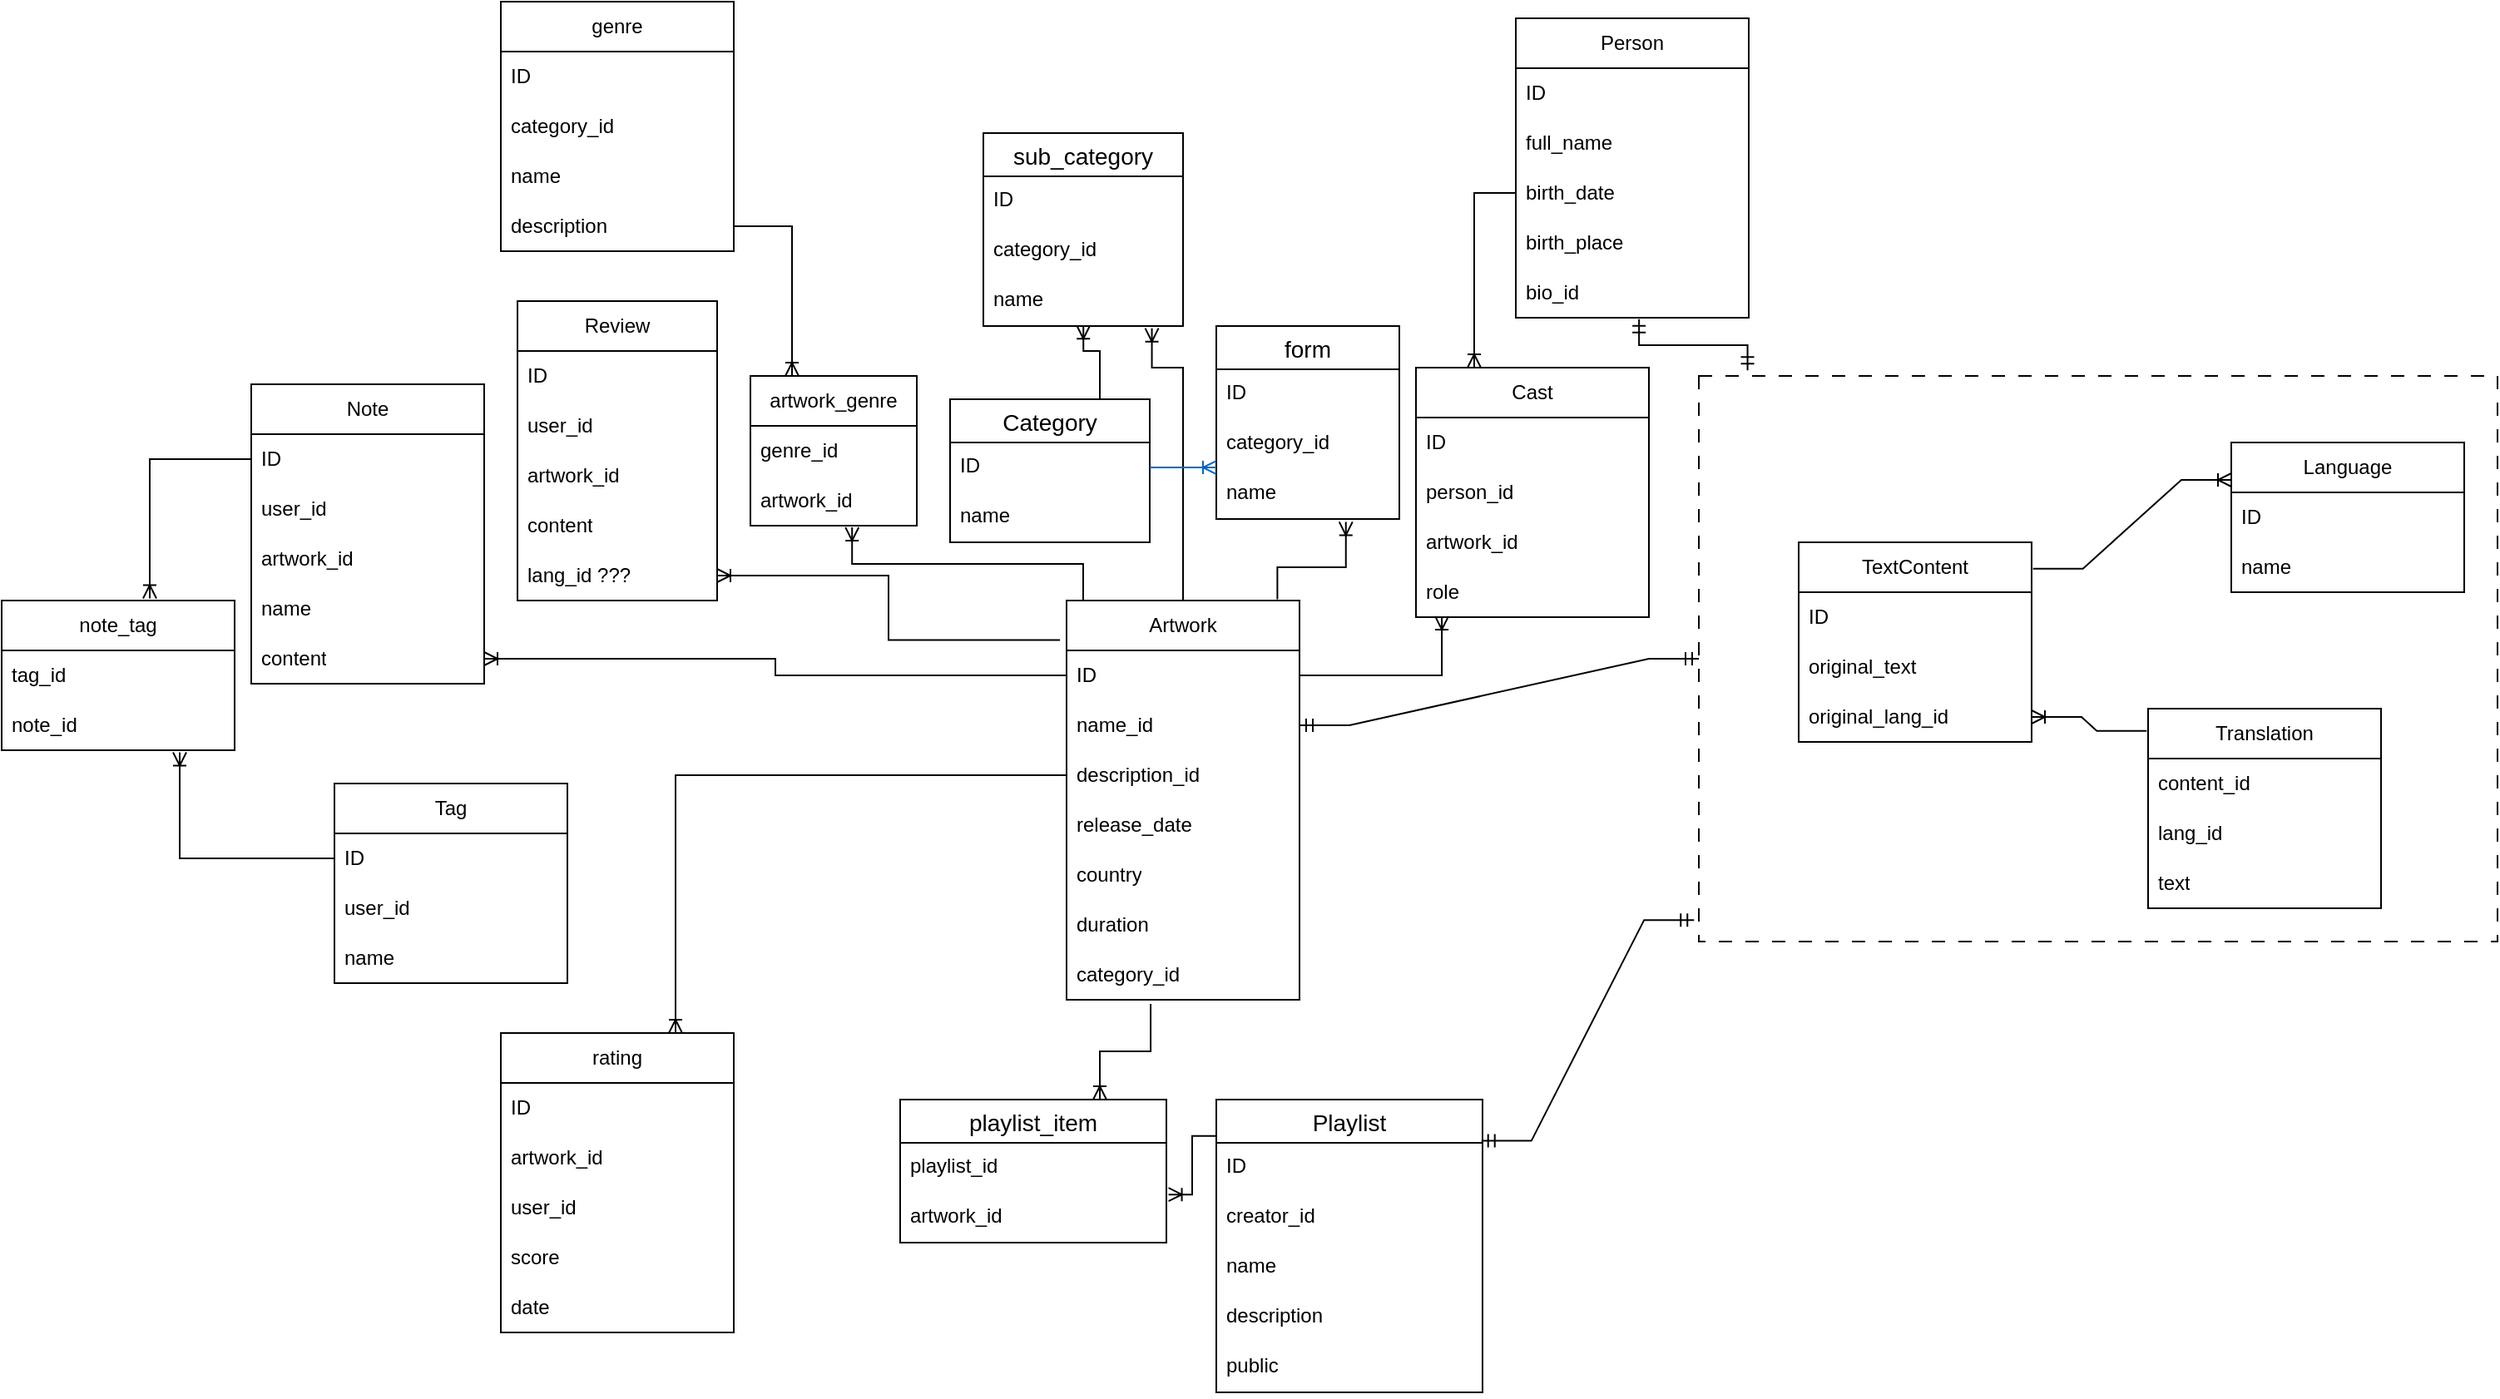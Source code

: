 <mxfile version="21.6.6" type="device">
  <diagram name="Page-1" id="53Rl90TJ6Xdg7rBM7t6r">
    <mxGraphModel dx="2440" dy="2067" grid="1" gridSize="10" guides="1" tooltips="1" connect="1" arrows="1" fold="1" page="1" pageScale="1" pageWidth="850" pageHeight="1100" math="0" shadow="0">
      <root>
        <mxCell id="0" />
        <mxCell id="1" parent="0" />
        <mxCell id="P_IVIgRjPhpQr-DATxzp-9" value="" style="rounded=0;whiteSpace=wrap;html=1;fillColor=none;dashed=1;dashPattern=8 8;" parent="1" vertex="1">
          <mxGeometry x="200" y="75" width="480" height="340" as="geometry" />
        </mxCell>
        <mxCell id="JTJeJXwncruaUQWn4Mi_-1" value="Artwork" style="swimlane;fontStyle=0;childLayout=stackLayout;horizontal=1;startSize=30;horizontalStack=0;resizeParent=1;resizeParentMax=0;resizeLast=0;collapsible=1;marginBottom=0;whiteSpace=wrap;html=1;" parent="1" vertex="1">
          <mxGeometry x="-180" y="210" width="140" height="240" as="geometry" />
        </mxCell>
        <mxCell id="JTJeJXwncruaUQWn4Mi_-12" value="ID" style="text;strokeColor=none;fillColor=none;align=left;verticalAlign=middle;spacingLeft=4;spacingRight=4;overflow=hidden;points=[[0,0.5],[1,0.5]];portConstraint=eastwest;rotatable=0;whiteSpace=wrap;html=1;" parent="JTJeJXwncruaUQWn4Mi_-1" vertex="1">
          <mxGeometry y="30" width="140" height="30" as="geometry" />
        </mxCell>
        <mxCell id="JTJeJXwncruaUQWn4Mi_-2" value="name_id" style="text;strokeColor=none;fillColor=none;align=left;verticalAlign=middle;spacingLeft=4;spacingRight=4;overflow=hidden;points=[[0,0.5],[1,0.5]];portConstraint=eastwest;rotatable=0;whiteSpace=wrap;html=1;" parent="JTJeJXwncruaUQWn4Mi_-1" vertex="1">
          <mxGeometry y="60" width="140" height="30" as="geometry" />
        </mxCell>
        <mxCell id="JTJeJXwncruaUQWn4Mi_-3" value="description_id" style="text;strokeColor=none;fillColor=none;align=left;verticalAlign=middle;spacingLeft=4;spacingRight=4;overflow=hidden;points=[[0,0.5],[1,0.5]];portConstraint=eastwest;rotatable=0;whiteSpace=wrap;html=1;" parent="JTJeJXwncruaUQWn4Mi_-1" vertex="1">
          <mxGeometry y="90" width="140" height="30" as="geometry" />
        </mxCell>
        <mxCell id="JTJeJXwncruaUQWn4Mi_-4" value="release_date" style="text;strokeColor=none;fillColor=none;align=left;verticalAlign=middle;spacingLeft=4;spacingRight=4;overflow=hidden;points=[[0,0.5],[1,0.5]];portConstraint=eastwest;rotatable=0;whiteSpace=wrap;html=1;" parent="JTJeJXwncruaUQWn4Mi_-1" vertex="1">
          <mxGeometry y="120" width="140" height="30" as="geometry" />
        </mxCell>
        <mxCell id="YB2Uq1nXfwFgX4h4qTn5-1" value="country" style="text;strokeColor=none;fillColor=none;align=left;verticalAlign=middle;spacingLeft=4;spacingRight=4;overflow=hidden;points=[[0,0.5],[1,0.5]];portConstraint=eastwest;rotatable=0;whiteSpace=wrap;html=1;" parent="JTJeJXwncruaUQWn4Mi_-1" vertex="1">
          <mxGeometry y="150" width="140" height="30" as="geometry" />
        </mxCell>
        <mxCell id="P_IVIgRjPhpQr-DATxzp-45" value="duration" style="text;strokeColor=none;fillColor=none;align=left;verticalAlign=middle;spacingLeft=4;spacingRight=4;overflow=hidden;points=[[0,0.5],[1,0.5]];portConstraint=eastwest;rotatable=0;whiteSpace=wrap;html=1;" parent="JTJeJXwncruaUQWn4Mi_-1" vertex="1">
          <mxGeometry y="180" width="140" height="30" as="geometry" />
        </mxCell>
        <mxCell id="P_IVIgRjPhpQr-DATxzp-60" value="category_id" style="text;strokeColor=none;fillColor=none;align=left;verticalAlign=middle;spacingLeft=4;spacingRight=4;overflow=hidden;points=[[0,0.5],[1,0.5]];portConstraint=eastwest;rotatable=0;whiteSpace=wrap;html=1;" parent="JTJeJXwncruaUQWn4Mi_-1" vertex="1">
          <mxGeometry y="210" width="140" height="30" as="geometry" />
        </mxCell>
        <mxCell id="JTJeJXwncruaUQWn4Mi_-7" value="Person" style="swimlane;fontStyle=0;childLayout=stackLayout;horizontal=1;startSize=30;horizontalStack=0;resizeParent=1;resizeParentMax=0;resizeLast=0;collapsible=1;marginBottom=0;whiteSpace=wrap;html=1;" parent="1" vertex="1">
          <mxGeometry x="90" y="-140" width="140" height="180" as="geometry" />
        </mxCell>
        <mxCell id="JTJeJXwncruaUQWn4Mi_-13" value="ID" style="text;strokeColor=none;fillColor=none;align=left;verticalAlign=middle;spacingLeft=4;spacingRight=4;overflow=hidden;points=[[0,0.5],[1,0.5]];portConstraint=eastwest;rotatable=0;whiteSpace=wrap;html=1;" parent="JTJeJXwncruaUQWn4Mi_-7" vertex="1">
          <mxGeometry y="30" width="140" height="30" as="geometry" />
        </mxCell>
        <mxCell id="JTJeJXwncruaUQWn4Mi_-8" value="full_name" style="text;strokeColor=none;fillColor=none;align=left;verticalAlign=middle;spacingLeft=4;spacingRight=4;overflow=hidden;points=[[0,0.5],[1,0.5]];portConstraint=eastwest;rotatable=0;whiteSpace=wrap;html=1;" parent="JTJeJXwncruaUQWn4Mi_-7" vertex="1">
          <mxGeometry y="60" width="140" height="30" as="geometry" />
        </mxCell>
        <mxCell id="JTJeJXwncruaUQWn4Mi_-9" value="birth_date" style="text;strokeColor=none;fillColor=none;align=left;verticalAlign=middle;spacingLeft=4;spacingRight=4;overflow=hidden;points=[[0,0.5],[1,0.5]];portConstraint=eastwest;rotatable=0;whiteSpace=wrap;html=1;" parent="JTJeJXwncruaUQWn4Mi_-7" vertex="1">
          <mxGeometry y="90" width="140" height="30" as="geometry" />
        </mxCell>
        <mxCell id="JTJeJXwncruaUQWn4Mi_-10" value="birth_place" style="text;strokeColor=none;fillColor=none;align=left;verticalAlign=middle;spacingLeft=4;spacingRight=4;overflow=hidden;points=[[0,0.5],[1,0.5]];portConstraint=eastwest;rotatable=0;whiteSpace=wrap;html=1;" parent="JTJeJXwncruaUQWn4Mi_-7" vertex="1">
          <mxGeometry y="120" width="140" height="30" as="geometry" />
        </mxCell>
        <mxCell id="P_IVIgRjPhpQr-DATxzp-44" value="bio_id" style="text;strokeColor=none;fillColor=none;align=left;verticalAlign=middle;spacingLeft=4;spacingRight=4;overflow=hidden;points=[[0,0.5],[1,0.5]];portConstraint=eastwest;rotatable=0;whiteSpace=wrap;html=1;" parent="JTJeJXwncruaUQWn4Mi_-7" vertex="1">
          <mxGeometry y="150" width="140" height="30" as="geometry" />
        </mxCell>
        <mxCell id="qpIep9jy7ChNnVykRknh-1" value="TextContent" style="swimlane;fontStyle=0;childLayout=stackLayout;horizontal=1;startSize=30;horizontalStack=0;resizeParent=1;resizeParentMax=0;resizeLast=0;collapsible=1;marginBottom=0;whiteSpace=wrap;html=1;" parent="1" vertex="1">
          <mxGeometry x="260" y="175" width="140" height="120" as="geometry" />
        </mxCell>
        <mxCell id="qpIep9jy7ChNnVykRknh-2" value="ID" style="text;strokeColor=none;fillColor=none;align=left;verticalAlign=middle;spacingLeft=4;spacingRight=4;overflow=hidden;points=[[0,0.5],[1,0.5]];portConstraint=eastwest;rotatable=0;whiteSpace=wrap;html=1;" parent="qpIep9jy7ChNnVykRknh-1" vertex="1">
          <mxGeometry y="30" width="140" height="30" as="geometry" />
        </mxCell>
        <mxCell id="qpIep9jy7ChNnVykRknh-3" value="original_text" style="text;strokeColor=none;fillColor=none;align=left;verticalAlign=middle;spacingLeft=4;spacingRight=4;overflow=hidden;points=[[0,0.5],[1,0.5]];portConstraint=eastwest;rotatable=0;whiteSpace=wrap;html=1;" parent="qpIep9jy7ChNnVykRknh-1" vertex="1">
          <mxGeometry y="60" width="140" height="30" as="geometry" />
        </mxCell>
        <mxCell id="qpIep9jy7ChNnVykRknh-4" value="original_lang_id" style="text;strokeColor=none;fillColor=none;align=left;verticalAlign=middle;spacingLeft=4;spacingRight=4;overflow=hidden;points=[[0,0.5],[1,0.5]];portConstraint=eastwest;rotatable=0;whiteSpace=wrap;html=1;" parent="qpIep9jy7ChNnVykRknh-1" vertex="1">
          <mxGeometry y="90" width="140" height="30" as="geometry" />
        </mxCell>
        <mxCell id="qpIep9jy7ChNnVykRknh-7" value="Language" style="swimlane;fontStyle=0;childLayout=stackLayout;horizontal=1;startSize=30;horizontalStack=0;resizeParent=1;resizeParentMax=0;resizeLast=0;collapsible=1;marginBottom=0;whiteSpace=wrap;html=1;" parent="1" vertex="1">
          <mxGeometry x="520" y="115" width="140" height="90" as="geometry" />
        </mxCell>
        <mxCell id="qpIep9jy7ChNnVykRknh-8" value="ID" style="text;strokeColor=none;fillColor=none;align=left;verticalAlign=middle;spacingLeft=4;spacingRight=4;overflow=hidden;points=[[0,0.5],[1,0.5]];portConstraint=eastwest;rotatable=0;whiteSpace=wrap;html=1;" parent="qpIep9jy7ChNnVykRknh-7" vertex="1">
          <mxGeometry y="30" width="140" height="30" as="geometry" />
        </mxCell>
        <mxCell id="qpIep9jy7ChNnVykRknh-9" value="name" style="text;strokeColor=none;fillColor=none;align=left;verticalAlign=middle;spacingLeft=4;spacingRight=4;overflow=hidden;points=[[0,0.5],[1,0.5]];portConstraint=eastwest;rotatable=0;whiteSpace=wrap;html=1;" parent="qpIep9jy7ChNnVykRknh-7" vertex="1">
          <mxGeometry y="60" width="140" height="30" as="geometry" />
        </mxCell>
        <mxCell id="qpIep9jy7ChNnVykRknh-11" value="Translation" style="swimlane;fontStyle=0;childLayout=stackLayout;horizontal=1;startSize=30;horizontalStack=0;resizeParent=1;resizeParentMax=0;resizeLast=0;collapsible=1;marginBottom=0;whiteSpace=wrap;html=1;" parent="1" vertex="1">
          <mxGeometry x="470" y="275" width="140" height="120" as="geometry" />
        </mxCell>
        <mxCell id="qpIep9jy7ChNnVykRknh-13" value="content_id" style="text;strokeColor=none;fillColor=none;align=left;verticalAlign=middle;spacingLeft=4;spacingRight=4;overflow=hidden;points=[[0,0.5],[1,0.5]];portConstraint=eastwest;rotatable=0;whiteSpace=wrap;html=1;" parent="qpIep9jy7ChNnVykRknh-11" vertex="1">
          <mxGeometry y="30" width="140" height="30" as="geometry" />
        </mxCell>
        <mxCell id="qpIep9jy7ChNnVykRknh-15" value="lang_id" style="text;strokeColor=none;fillColor=none;align=left;verticalAlign=middle;spacingLeft=4;spacingRight=4;overflow=hidden;points=[[0,0.5],[1,0.5]];portConstraint=eastwest;rotatable=0;whiteSpace=wrap;html=1;" parent="qpIep9jy7ChNnVykRknh-11" vertex="1">
          <mxGeometry y="60" width="140" height="30" as="geometry" />
        </mxCell>
        <mxCell id="qpIep9jy7ChNnVykRknh-14" value="text" style="text;strokeColor=none;fillColor=none;align=left;verticalAlign=middle;spacingLeft=4;spacingRight=4;overflow=hidden;points=[[0,0.5],[1,0.5]];portConstraint=eastwest;rotatable=0;whiteSpace=wrap;html=1;" parent="qpIep9jy7ChNnVykRknh-11" vertex="1">
          <mxGeometry y="90" width="140" height="30" as="geometry" />
        </mxCell>
        <mxCell id="euo7QgUKs5jJbLZxK3kG-2" value="" style="edgeStyle=entityRelationEdgeStyle;fontSize=12;html=1;endArrow=ERmandOne;startArrow=ERmandOne;rounded=0;entryX=0;entryY=0.5;entryDx=0;entryDy=0;exitX=1;exitY=0.5;exitDx=0;exitDy=0;" parent="1" source="JTJeJXwncruaUQWn4Mi_-2" target="P_IVIgRjPhpQr-DATxzp-9" edge="1">
          <mxGeometry width="100" height="100" relative="1" as="geometry">
            <mxPoint x="90" y="520" as="sourcePoint" />
            <mxPoint x="190" y="420" as="targetPoint" />
          </mxGeometry>
        </mxCell>
        <mxCell id="euo7QgUKs5jJbLZxK3kG-3" value="" style="edgeStyle=elbowEdgeStyle;fontSize=12;html=1;endArrow=ERmandOne;startArrow=ERmandOne;rounded=0;entryX=0.061;entryY=-0.01;entryDx=0;entryDy=0;elbow=vertical;entryPerimeter=0;exitX=0.529;exitY=1.03;exitDx=0;exitDy=0;exitPerimeter=0;" parent="1" source="P_IVIgRjPhpQr-DATxzp-44" target="P_IVIgRjPhpQr-DATxzp-9" edge="1">
          <mxGeometry width="100" height="100" relative="1" as="geometry">
            <mxPoint x="80" y="50" as="sourcePoint" />
            <mxPoint x="200" y="255" as="targetPoint" />
            <Array as="points" />
          </mxGeometry>
        </mxCell>
        <mxCell id="euo7QgUKs5jJbLZxK3kG-4" value="" style="edgeStyle=entityRelationEdgeStyle;fontSize=12;html=1;endArrow=ERoneToMany;rounded=0;exitX=1.006;exitY=0.132;exitDx=0;exitDy=0;exitPerimeter=0;entryX=0;entryY=0.25;entryDx=0;entryDy=0;" parent="1" source="qpIep9jy7ChNnVykRknh-1" target="qpIep9jy7ChNnVykRknh-7" edge="1">
          <mxGeometry width="100" height="100" relative="1" as="geometry">
            <mxPoint x="420" y="375" as="sourcePoint" />
            <mxPoint x="450" y="235" as="targetPoint" />
          </mxGeometry>
        </mxCell>
        <mxCell id="euo7QgUKs5jJbLZxK3kG-5" value="" style="edgeStyle=entityRelationEdgeStyle;fontSize=12;html=1;endArrow=ERoneToMany;rounded=0;exitX=-0.006;exitY=0.111;exitDx=0;exitDy=0;exitPerimeter=0;entryX=1;entryY=0.5;entryDx=0;entryDy=0;" parent="1" source="qpIep9jy7ChNnVykRknh-11" target="qpIep9jy7ChNnVykRknh-4" edge="1">
          <mxGeometry width="100" height="100" relative="1" as="geometry">
            <mxPoint x="411" y="201" as="sourcePoint" />
            <mxPoint x="530" y="148" as="targetPoint" />
          </mxGeometry>
        </mxCell>
        <mxCell id="euo7QgUKs5jJbLZxK3kG-6" value="Playlist" style="swimlane;fontStyle=0;childLayout=stackLayout;horizontal=1;startSize=26;horizontalStack=0;resizeParent=1;resizeParentMax=0;resizeLast=0;collapsible=1;marginBottom=0;align=center;fontSize=14;" parent="1" vertex="1">
          <mxGeometry x="-90" y="510" width="160" height="176" as="geometry" />
        </mxCell>
        <mxCell id="euo7QgUKs5jJbLZxK3kG-7" value="ID" style="text;strokeColor=none;fillColor=none;spacingLeft=4;spacingRight=4;overflow=hidden;rotatable=0;points=[[0,0.5],[1,0.5]];portConstraint=eastwest;fontSize=12;whiteSpace=wrap;html=1;" parent="euo7QgUKs5jJbLZxK3kG-6" vertex="1">
          <mxGeometry y="26" width="160" height="30" as="geometry" />
        </mxCell>
        <mxCell id="euo7QgUKs5jJbLZxK3kG-8" value="creator_id" style="text;strokeColor=none;fillColor=none;spacingLeft=4;spacingRight=4;overflow=hidden;rotatable=0;points=[[0,0.5],[1,0.5]];portConstraint=eastwest;fontSize=12;whiteSpace=wrap;html=1;" parent="euo7QgUKs5jJbLZxK3kG-6" vertex="1">
          <mxGeometry y="56" width="160" height="30" as="geometry" />
        </mxCell>
        <mxCell id="euo7QgUKs5jJbLZxK3kG-9" value="name&lt;br&gt;" style="text;strokeColor=none;fillColor=none;spacingLeft=4;spacingRight=4;overflow=hidden;rotatable=0;points=[[0,0.5],[1,0.5]];portConstraint=eastwest;fontSize=12;whiteSpace=wrap;html=1;" parent="euo7QgUKs5jJbLZxK3kG-6" vertex="1">
          <mxGeometry y="86" width="160" height="30" as="geometry" />
        </mxCell>
        <mxCell id="L3aZNIsK3DlCpz4b2z-K-6" value="description" style="text;strokeColor=none;fillColor=none;spacingLeft=4;spacingRight=4;overflow=hidden;rotatable=0;points=[[0,0.5],[1,0.5]];portConstraint=eastwest;fontSize=12;whiteSpace=wrap;html=1;" parent="euo7QgUKs5jJbLZxK3kG-6" vertex="1">
          <mxGeometry y="116" width="160" height="30" as="geometry" />
        </mxCell>
        <mxCell id="aGFAyDduhS1BYl3Rmn2y-1" value="public" style="text;strokeColor=none;fillColor=none;spacingLeft=4;spacingRight=4;overflow=hidden;rotatable=0;points=[[0,0.5],[1,0.5]];portConstraint=eastwest;fontSize=12;whiteSpace=wrap;html=1;" parent="euo7QgUKs5jJbLZxK3kG-6" vertex="1">
          <mxGeometry y="146" width="160" height="30" as="geometry" />
        </mxCell>
        <mxCell id="euo7QgUKs5jJbLZxK3kG-10" value="" style="edgeStyle=entityRelationEdgeStyle;fontSize=12;html=1;endArrow=ERmandOne;startArrow=ERmandOne;rounded=0;entryX=-0.006;entryY=0.962;entryDx=0;entryDy=0;exitX=0.996;exitY=-0.04;exitDx=0;exitDy=0;exitPerimeter=0;entryPerimeter=0;" parent="1" source="euo7QgUKs5jJbLZxK3kG-7" target="P_IVIgRjPhpQr-DATxzp-9" edge="1">
          <mxGeometry width="100" height="100" relative="1" as="geometry">
            <mxPoint x="210" y="455" as="sourcePoint" />
            <mxPoint x="190" y="280" as="targetPoint" />
            <Array as="points">
              <mxPoint x="200" y="435" />
              <mxPoint x="180" y="435" />
              <mxPoint x="230" y="305" />
            </Array>
          </mxGeometry>
        </mxCell>
        <mxCell id="b1kAHA7aizJNvc6yN7GA-1" value="playlist_item" style="swimlane;fontStyle=0;childLayout=stackLayout;horizontal=1;startSize=26;horizontalStack=0;resizeParent=1;resizeParentMax=0;resizeLast=0;collapsible=1;marginBottom=0;align=center;fontSize=14;" parent="1" vertex="1">
          <mxGeometry x="-280" y="510" width="160" height="86" as="geometry" />
        </mxCell>
        <mxCell id="b1kAHA7aizJNvc6yN7GA-3" value="playlist_id" style="text;strokeColor=none;fillColor=none;spacingLeft=4;spacingRight=4;overflow=hidden;rotatable=0;points=[[0,0.5],[1,0.5]];portConstraint=eastwest;fontSize=12;whiteSpace=wrap;html=1;" parent="b1kAHA7aizJNvc6yN7GA-1" vertex="1">
          <mxGeometry y="26" width="160" height="30" as="geometry" />
        </mxCell>
        <mxCell id="b1kAHA7aizJNvc6yN7GA-4" value="artwork_id" style="text;strokeColor=none;fillColor=none;spacingLeft=4;spacingRight=4;overflow=hidden;rotatable=0;points=[[0,0.5],[1,0.5]];portConstraint=eastwest;fontSize=12;whiteSpace=wrap;html=1;" parent="b1kAHA7aizJNvc6yN7GA-1" vertex="1">
          <mxGeometry y="56" width="160" height="30" as="geometry" />
        </mxCell>
        <mxCell id="YB2Uq1nXfwFgX4h4qTn5-5" value="" style="edgeStyle=elbowEdgeStyle;fontSize=12;html=1;endArrow=ERoneToMany;rounded=0;entryX=0.75;entryY=0;entryDx=0;entryDy=0;elbow=vertical;exitX=0.361;exitY=1.083;exitDx=0;exitDy=0;exitPerimeter=0;" parent="1" source="P_IVIgRjPhpQr-DATxzp-60" target="b1kAHA7aizJNvc6yN7GA-1" edge="1">
          <mxGeometry width="100" height="100" relative="1" as="geometry">
            <mxPoint x="-90" y="460" as="sourcePoint" />
            <mxPoint x="-250" y="300" as="targetPoint" />
          </mxGeometry>
        </mxCell>
        <mxCell id="YB2Uq1nXfwFgX4h4qTn5-8" value="" style="edgeStyle=elbowEdgeStyle;fontSize=12;html=1;endArrow=ERoneToMany;rounded=0;exitX=0;exitY=0.124;exitDx=0;exitDy=0;entryX=1.008;entryY=0.037;entryDx=0;entryDy=0;entryPerimeter=0;exitPerimeter=0;" parent="1" source="euo7QgUKs5jJbLZxK3kG-6" target="b1kAHA7aizJNvc6yN7GA-4" edge="1">
          <mxGeometry width="100" height="100" relative="1" as="geometry">
            <mxPoint x="-160" y="320" as="sourcePoint" />
            <mxPoint x="-200" y="372" as="targetPoint" />
            <Array as="points" />
          </mxGeometry>
        </mxCell>
        <mxCell id="P_IVIgRjPhpQr-DATxzp-2" value="Review" style="swimlane;fontStyle=0;childLayout=stackLayout;horizontal=1;startSize=30;horizontalStack=0;resizeParent=1;resizeParentMax=0;resizeLast=0;collapsible=1;marginBottom=0;whiteSpace=wrap;html=1;" parent="1" vertex="1">
          <mxGeometry x="-510" y="30" width="120" height="180" as="geometry" />
        </mxCell>
        <mxCell id="P_IVIgRjPhpQr-DATxzp-3" value="ID" style="text;strokeColor=none;fillColor=none;align=left;verticalAlign=middle;spacingLeft=4;spacingRight=4;overflow=hidden;points=[[0,0.5],[1,0.5]];portConstraint=eastwest;rotatable=0;whiteSpace=wrap;html=1;" parent="P_IVIgRjPhpQr-DATxzp-2" vertex="1">
          <mxGeometry y="30" width="120" height="30" as="geometry" />
        </mxCell>
        <mxCell id="P_IVIgRjPhpQr-DATxzp-4" value="user_id" style="text;strokeColor=none;fillColor=none;align=left;verticalAlign=middle;spacingLeft=4;spacingRight=4;overflow=hidden;points=[[0,0.5],[1,0.5]];portConstraint=eastwest;rotatable=0;whiteSpace=wrap;html=1;" parent="P_IVIgRjPhpQr-DATxzp-2" vertex="1">
          <mxGeometry y="60" width="120" height="30" as="geometry" />
        </mxCell>
        <mxCell id="P_IVIgRjPhpQr-DATxzp-5" value="artwork_id" style="text;strokeColor=none;fillColor=none;align=left;verticalAlign=middle;spacingLeft=4;spacingRight=4;overflow=hidden;points=[[0,0.5],[1,0.5]];portConstraint=eastwest;rotatable=0;whiteSpace=wrap;html=1;" parent="P_IVIgRjPhpQr-DATxzp-2" vertex="1">
          <mxGeometry y="90" width="120" height="30" as="geometry" />
        </mxCell>
        <mxCell id="P_IVIgRjPhpQr-DATxzp-6" value="content" style="text;strokeColor=none;fillColor=none;align=left;verticalAlign=middle;spacingLeft=4;spacingRight=4;overflow=hidden;points=[[0,0.5],[1,0.5]];portConstraint=eastwest;rotatable=0;whiteSpace=wrap;html=1;" parent="P_IVIgRjPhpQr-DATxzp-2" vertex="1">
          <mxGeometry y="120" width="120" height="30" as="geometry" />
        </mxCell>
        <mxCell id="L3aZNIsK3DlCpz4b2z-K-7" value="lang_id ???" style="text;strokeColor=none;fillColor=none;align=left;verticalAlign=middle;spacingLeft=4;spacingRight=4;overflow=hidden;points=[[0,0.5],[1,0.5]];portConstraint=eastwest;rotatable=0;whiteSpace=wrap;html=1;" parent="P_IVIgRjPhpQr-DATxzp-2" vertex="1">
          <mxGeometry y="150" width="120" height="30" as="geometry" />
        </mxCell>
        <mxCell id="P_IVIgRjPhpQr-DATxzp-14" value="Note" style="swimlane;fontStyle=0;childLayout=stackLayout;horizontal=1;startSize=30;horizontalStack=0;resizeParent=1;resizeParentMax=0;resizeLast=0;collapsible=1;marginBottom=0;whiteSpace=wrap;html=1;" parent="1" vertex="1">
          <mxGeometry x="-670" y="80" width="140" height="180" as="geometry" />
        </mxCell>
        <mxCell id="P_IVIgRjPhpQr-DATxzp-15" value="ID" style="text;strokeColor=none;fillColor=none;align=left;verticalAlign=middle;spacingLeft=4;spacingRight=4;overflow=hidden;points=[[0,0.5],[1,0.5]];portConstraint=eastwest;rotatable=0;whiteSpace=wrap;html=1;" parent="P_IVIgRjPhpQr-DATxzp-14" vertex="1">
          <mxGeometry y="30" width="140" height="30" as="geometry" />
        </mxCell>
        <mxCell id="P_IVIgRjPhpQr-DATxzp-16" value="user_id" style="text;strokeColor=none;fillColor=none;align=left;verticalAlign=middle;spacingLeft=4;spacingRight=4;overflow=hidden;points=[[0,0.5],[1,0.5]];portConstraint=eastwest;rotatable=0;whiteSpace=wrap;html=1;" parent="P_IVIgRjPhpQr-DATxzp-14" vertex="1">
          <mxGeometry y="60" width="140" height="30" as="geometry" />
        </mxCell>
        <mxCell id="P_IVIgRjPhpQr-DATxzp-17" value="artwork_id" style="text;strokeColor=none;fillColor=none;align=left;verticalAlign=middle;spacingLeft=4;spacingRight=4;overflow=hidden;points=[[0,0.5],[1,0.5]];portConstraint=eastwest;rotatable=0;whiteSpace=wrap;html=1;" parent="P_IVIgRjPhpQr-DATxzp-14" vertex="1">
          <mxGeometry y="90" width="140" height="30" as="geometry" />
        </mxCell>
        <mxCell id="P_IVIgRjPhpQr-DATxzp-19" value="name" style="text;strokeColor=none;fillColor=none;align=left;verticalAlign=middle;spacingLeft=4;spacingRight=4;overflow=hidden;points=[[0,0.5],[1,0.5]];portConstraint=eastwest;rotatable=0;whiteSpace=wrap;html=1;" parent="P_IVIgRjPhpQr-DATxzp-14" vertex="1">
          <mxGeometry y="120" width="140" height="30" as="geometry" />
        </mxCell>
        <mxCell id="P_IVIgRjPhpQr-DATxzp-18" value="content" style="text;strokeColor=none;fillColor=none;align=left;verticalAlign=middle;spacingLeft=4;spacingRight=4;overflow=hidden;points=[[0,0.5],[1,0.5]];portConstraint=eastwest;rotatable=0;whiteSpace=wrap;html=1;" parent="P_IVIgRjPhpQr-DATxzp-14" vertex="1">
          <mxGeometry y="150" width="140" height="30" as="geometry" />
        </mxCell>
        <mxCell id="P_IVIgRjPhpQr-DATxzp-20" value="Tag" style="swimlane;fontStyle=0;childLayout=stackLayout;horizontal=1;startSize=30;horizontalStack=0;resizeParent=1;resizeParentMax=0;resizeLast=0;collapsible=1;marginBottom=0;whiteSpace=wrap;html=1;" parent="1" vertex="1">
          <mxGeometry x="-620" y="320" width="140" height="120" as="geometry" />
        </mxCell>
        <mxCell id="P_IVIgRjPhpQr-DATxzp-21" value="ID" style="text;strokeColor=none;fillColor=none;align=left;verticalAlign=middle;spacingLeft=4;spacingRight=4;overflow=hidden;points=[[0,0.5],[1,0.5]];portConstraint=eastwest;rotatable=0;whiteSpace=wrap;html=1;" parent="P_IVIgRjPhpQr-DATxzp-20" vertex="1">
          <mxGeometry y="30" width="140" height="30" as="geometry" />
        </mxCell>
        <mxCell id="P_IVIgRjPhpQr-DATxzp-22" value="user_id" style="text;strokeColor=none;fillColor=none;align=left;verticalAlign=middle;spacingLeft=4;spacingRight=4;overflow=hidden;points=[[0,0.5],[1,0.5]];portConstraint=eastwest;rotatable=0;whiteSpace=wrap;html=1;" parent="P_IVIgRjPhpQr-DATxzp-20" vertex="1">
          <mxGeometry y="60" width="140" height="30" as="geometry" />
        </mxCell>
        <mxCell id="P_IVIgRjPhpQr-DATxzp-23" value="name" style="text;strokeColor=none;fillColor=none;align=left;verticalAlign=middle;spacingLeft=4;spacingRight=4;overflow=hidden;points=[[0,0.5],[1,0.5]];portConstraint=eastwest;rotatable=0;whiteSpace=wrap;html=1;" parent="P_IVIgRjPhpQr-DATxzp-20" vertex="1">
          <mxGeometry y="90" width="140" height="30" as="geometry" />
        </mxCell>
        <mxCell id="P_IVIgRjPhpQr-DATxzp-26" value="note_tag" style="swimlane;fontStyle=0;childLayout=stackLayout;horizontal=1;startSize=30;horizontalStack=0;resizeParent=1;resizeParentMax=0;resizeLast=0;collapsible=1;marginBottom=0;whiteSpace=wrap;html=1;" parent="1" vertex="1">
          <mxGeometry x="-820" y="210" width="140" height="90" as="geometry" />
        </mxCell>
        <mxCell id="P_IVIgRjPhpQr-DATxzp-28" value="tag_id" style="text;strokeColor=none;fillColor=none;align=left;verticalAlign=middle;spacingLeft=4;spacingRight=4;overflow=hidden;points=[[0,0.5],[1,0.5]];portConstraint=eastwest;rotatable=0;whiteSpace=wrap;html=1;" parent="P_IVIgRjPhpQr-DATxzp-26" vertex="1">
          <mxGeometry y="30" width="140" height="30" as="geometry" />
        </mxCell>
        <mxCell id="P_IVIgRjPhpQr-DATxzp-29" value="note_id" style="text;strokeColor=none;fillColor=none;align=left;verticalAlign=middle;spacingLeft=4;spacingRight=4;overflow=hidden;points=[[0,0.5],[1,0.5]];portConstraint=eastwest;rotatable=0;whiteSpace=wrap;html=1;" parent="P_IVIgRjPhpQr-DATxzp-26" vertex="1">
          <mxGeometry y="60" width="140" height="30" as="geometry" />
        </mxCell>
        <mxCell id="P_IVIgRjPhpQr-DATxzp-31" value="" style="edgeStyle=elbowEdgeStyle;fontSize=12;html=1;endArrow=ERoneToMany;rounded=0;entryX=0.639;entryY=-0.014;entryDx=0;entryDy=0;entryPerimeter=0;exitX=0;exitY=0.5;exitDx=0;exitDy=0;" parent="1" target="P_IVIgRjPhpQr-DATxzp-26" edge="1" source="P_IVIgRjPhpQr-DATxzp-15">
          <mxGeometry width="100" height="100" relative="1" as="geometry">
            <mxPoint x="-670" y="130" as="sourcePoint" />
            <mxPoint x="-670" y="259" as="targetPoint" />
            <Array as="points">
              <mxPoint x="-731" y="170" />
            </Array>
          </mxGeometry>
        </mxCell>
        <mxCell id="P_IVIgRjPhpQr-DATxzp-32" value="" style="edgeStyle=elbowEdgeStyle;fontSize=12;html=1;endArrow=ERoneToMany;rounded=0;exitX=0;exitY=0.5;exitDx=0;exitDy=0;entryX=0.765;entryY=1.042;entryDx=0;entryDy=0;entryPerimeter=0;" parent="1" source="P_IVIgRjPhpQr-DATxzp-21" target="P_IVIgRjPhpQr-DATxzp-29" edge="1">
          <mxGeometry width="100" height="100" relative="1" as="geometry">
            <mxPoint x="-610" y="140" as="sourcePoint" />
            <mxPoint x="-721" y="330" as="targetPoint" />
            <Array as="points">
              <mxPoint x="-713" y="320" />
            </Array>
          </mxGeometry>
        </mxCell>
        <mxCell id="P_IVIgRjPhpQr-DATxzp-36" value="" style="edgeStyle=elbowEdgeStyle;fontSize=12;html=1;endArrow=ERoneToMany;rounded=0;exitX=-0.028;exitY=0.099;exitDx=0;exitDy=0;entryX=1;entryY=0.5;entryDx=0;entryDy=0;exitPerimeter=0;" parent="1" source="JTJeJXwncruaUQWn4Mi_-1" edge="1" target="L3aZNIsK3DlCpz4b2z-K-7">
          <mxGeometry width="100" height="100" relative="1" as="geometry">
            <mxPoint x="-290" y="474" as="sourcePoint" />
            <mxPoint x="-360" y="170" as="targetPoint" />
          </mxGeometry>
        </mxCell>
        <mxCell id="P_IVIgRjPhpQr-DATxzp-37" value="" style="edgeStyle=elbowEdgeStyle;fontSize=12;html=1;endArrow=ERoneToMany;rounded=0;exitX=0;exitY=0.5;exitDx=0;exitDy=0;entryX=1;entryY=0.5;entryDx=0;entryDy=0;" parent="1" source="JTJeJXwncruaUQWn4Mi_-12" target="P_IVIgRjPhpQr-DATxzp-18" edge="1">
          <mxGeometry width="100" height="100" relative="1" as="geometry">
            <mxPoint x="-370" y="230" as="sourcePoint" />
            <mxPoint x="-330" y="131" as="targetPoint" />
          </mxGeometry>
        </mxCell>
        <mxCell id="P_IVIgRjPhpQr-DATxzp-38" value="Cast" style="swimlane;fontStyle=0;childLayout=stackLayout;horizontal=1;startSize=30;horizontalStack=0;resizeParent=1;resizeParentMax=0;resizeLast=0;collapsible=1;marginBottom=0;whiteSpace=wrap;html=1;" parent="1" vertex="1">
          <mxGeometry x="30" y="70" width="140" height="150" as="geometry" />
        </mxCell>
        <mxCell id="P_IVIgRjPhpQr-DATxzp-39" value="ID" style="text;strokeColor=none;fillColor=none;align=left;verticalAlign=middle;spacingLeft=4;spacingRight=4;overflow=hidden;points=[[0,0.5],[1,0.5]];portConstraint=eastwest;rotatable=0;whiteSpace=wrap;html=1;" parent="P_IVIgRjPhpQr-DATxzp-38" vertex="1">
          <mxGeometry y="30" width="140" height="30" as="geometry" />
        </mxCell>
        <mxCell id="P_IVIgRjPhpQr-DATxzp-40" value="person_id" style="text;strokeColor=none;fillColor=none;align=left;verticalAlign=middle;spacingLeft=4;spacingRight=4;overflow=hidden;points=[[0,0.5],[1,0.5]];portConstraint=eastwest;rotatable=0;whiteSpace=wrap;html=1;" parent="P_IVIgRjPhpQr-DATxzp-38" vertex="1">
          <mxGeometry y="60" width="140" height="30" as="geometry" />
        </mxCell>
        <mxCell id="P_IVIgRjPhpQr-DATxzp-41" value="artwork_id" style="text;strokeColor=none;fillColor=none;align=left;verticalAlign=middle;spacingLeft=4;spacingRight=4;overflow=hidden;points=[[0,0.5],[1,0.5]];portConstraint=eastwest;rotatable=0;whiteSpace=wrap;html=1;" parent="P_IVIgRjPhpQr-DATxzp-38" vertex="1">
          <mxGeometry y="90" width="140" height="30" as="geometry" />
        </mxCell>
        <mxCell id="P_IVIgRjPhpQr-DATxzp-43" value="role" style="text;strokeColor=none;fillColor=none;align=left;verticalAlign=middle;spacingLeft=4;spacingRight=4;overflow=hidden;points=[[0,0.5],[1,0.5]];portConstraint=eastwest;rotatable=0;whiteSpace=wrap;html=1;" parent="P_IVIgRjPhpQr-DATxzp-38" vertex="1">
          <mxGeometry y="120" width="140" height="30" as="geometry" />
        </mxCell>
        <mxCell id="P_IVIgRjPhpQr-DATxzp-46" value="rating" style="swimlane;fontStyle=0;childLayout=stackLayout;horizontal=1;startSize=30;horizontalStack=0;resizeParent=1;resizeParentMax=0;resizeLast=0;collapsible=1;marginBottom=0;whiteSpace=wrap;html=1;" parent="1" vertex="1">
          <mxGeometry x="-520" y="470" width="140" height="180" as="geometry" />
        </mxCell>
        <mxCell id="L3aZNIsK3DlCpz4b2z-K-5" value="ID" style="text;strokeColor=none;fillColor=none;align=left;verticalAlign=middle;spacingLeft=4;spacingRight=4;overflow=hidden;points=[[0,0.5],[1,0.5]];portConstraint=eastwest;rotatable=0;whiteSpace=wrap;html=1;" parent="P_IVIgRjPhpQr-DATxzp-46" vertex="1">
          <mxGeometry y="30" width="140" height="30" as="geometry" />
        </mxCell>
        <mxCell id="P_IVIgRjPhpQr-DATxzp-48" value="artwork_id" style="text;strokeColor=none;fillColor=none;align=left;verticalAlign=middle;spacingLeft=4;spacingRight=4;overflow=hidden;points=[[0,0.5],[1,0.5]];portConstraint=eastwest;rotatable=0;whiteSpace=wrap;html=1;" parent="P_IVIgRjPhpQr-DATxzp-46" vertex="1">
          <mxGeometry y="60" width="140" height="30" as="geometry" />
        </mxCell>
        <mxCell id="P_IVIgRjPhpQr-DATxzp-49" value="user_id" style="text;strokeColor=none;fillColor=none;align=left;verticalAlign=middle;spacingLeft=4;spacingRight=4;overflow=hidden;points=[[0,0.5],[1,0.5]];portConstraint=eastwest;rotatable=0;whiteSpace=wrap;html=1;" parent="P_IVIgRjPhpQr-DATxzp-46" vertex="1">
          <mxGeometry y="90" width="140" height="30" as="geometry" />
        </mxCell>
        <mxCell id="P_IVIgRjPhpQr-DATxzp-50" value="score" style="text;strokeColor=none;fillColor=none;align=left;verticalAlign=middle;spacingLeft=4;spacingRight=4;overflow=hidden;points=[[0,0.5],[1,0.5]];portConstraint=eastwest;rotatable=0;whiteSpace=wrap;html=1;" parent="P_IVIgRjPhpQr-DATxzp-46" vertex="1">
          <mxGeometry y="120" width="140" height="30" as="geometry" />
        </mxCell>
        <mxCell id="L3aZNIsK3DlCpz4b2z-K-4" value="date" style="text;strokeColor=none;fillColor=none;align=left;verticalAlign=middle;spacingLeft=4;spacingRight=4;overflow=hidden;points=[[0,0.5],[1,0.5]];portConstraint=eastwest;rotatable=0;whiteSpace=wrap;html=1;" parent="P_IVIgRjPhpQr-DATxzp-46" vertex="1">
          <mxGeometry y="150" width="140" height="30" as="geometry" />
        </mxCell>
        <mxCell id="P_IVIgRjPhpQr-DATxzp-51" value="" style="edgeStyle=elbowEdgeStyle;fontSize=12;html=1;endArrow=ERoneToMany;rounded=0;exitX=0;exitY=0.5;exitDx=0;exitDy=0;entryX=0.75;entryY=0;entryDx=0;entryDy=0;" parent="1" source="JTJeJXwncruaUQWn4Mi_-3" target="P_IVIgRjPhpQr-DATxzp-46" edge="1">
          <mxGeometry width="100" height="100" relative="1" as="geometry">
            <mxPoint x="-370" y="347" as="sourcePoint" />
            <mxPoint x="-420" y="476" as="targetPoint" />
            <Array as="points">
              <mxPoint x="-415" y="380" />
            </Array>
          </mxGeometry>
        </mxCell>
        <mxCell id="P_IVIgRjPhpQr-DATxzp-52" value="Category" style="swimlane;fontStyle=0;childLayout=stackLayout;horizontal=1;startSize=26;horizontalStack=0;resizeParent=1;resizeParentMax=0;resizeLast=0;collapsible=1;marginBottom=0;align=center;fontSize=14;" parent="1" vertex="1">
          <mxGeometry x="-250" y="89" width="120" height="86" as="geometry" />
        </mxCell>
        <mxCell id="P_IVIgRjPhpQr-DATxzp-53" value="ID" style="text;strokeColor=none;fillColor=none;spacingLeft=4;spacingRight=4;overflow=hidden;rotatable=0;points=[[0,0.5],[1,0.5]];portConstraint=eastwest;fontSize=12;whiteSpace=wrap;html=1;" parent="P_IVIgRjPhpQr-DATxzp-52" vertex="1">
          <mxGeometry y="26" width="120" height="30" as="geometry" />
        </mxCell>
        <mxCell id="P_IVIgRjPhpQr-DATxzp-54" value="name" style="text;strokeColor=none;fillColor=none;spacingLeft=4;spacingRight=4;overflow=hidden;rotatable=0;points=[[0,0.5],[1,0.5]];portConstraint=eastwest;fontSize=12;whiteSpace=wrap;html=1;" parent="P_IVIgRjPhpQr-DATxzp-52" vertex="1">
          <mxGeometry y="56" width="120" height="30" as="geometry" />
        </mxCell>
        <mxCell id="P_IVIgRjPhpQr-DATxzp-57" value="" style="edgeStyle=elbowEdgeStyle;fontSize=12;html=1;endArrow=ERoneToMany;rounded=0;exitX=0;exitY=0.5;exitDx=0;exitDy=0;entryX=0.25;entryY=0;entryDx=0;entryDy=0;elbow=vertical;" parent="1" source="JTJeJXwncruaUQWn4Mi_-9" target="P_IVIgRjPhpQr-DATxzp-38" edge="1">
          <mxGeometry width="100" height="100" relative="1" as="geometry">
            <mxPoint x="-205" y="210" as="sourcePoint" />
            <mxPoint x="-368" y="151" as="targetPoint" />
            <Array as="points">
              <mxPoint x="40" y="-35" />
            </Array>
          </mxGeometry>
        </mxCell>
        <mxCell id="P_IVIgRjPhpQr-DATxzp-58" value="" style="edgeStyle=elbowEdgeStyle;fontSize=12;html=1;endArrow=ERoneToMany;rounded=0;exitX=1;exitY=0.5;exitDx=0;exitDy=0;elbow=vertical;entryX=0.111;entryY=0.982;entryDx=0;entryDy=0;entryPerimeter=0;" parent="1" source="JTJeJXwncruaUQWn4Mi_-12" target="P_IVIgRjPhpQr-DATxzp-43" edge="1">
          <mxGeometry width="100" height="100" relative="1" as="geometry">
            <mxPoint x="-205" y="210" as="sourcePoint" />
            <mxPoint x="-368" y="151" as="targetPoint" />
            <Array as="points">
              <mxPoint x="30" y="255" />
            </Array>
          </mxGeometry>
        </mxCell>
        <mxCell id="P_IVIgRjPhpQr-DATxzp-61" value="genre" style="swimlane;fontStyle=0;childLayout=stackLayout;horizontal=1;startSize=30;horizontalStack=0;resizeParent=1;resizeParentMax=0;resizeLast=0;collapsible=1;marginBottom=0;whiteSpace=wrap;html=1;" parent="1" vertex="1">
          <mxGeometry x="-520" y="-150" width="140" height="150" as="geometry" />
        </mxCell>
        <mxCell id="P_IVIgRjPhpQr-DATxzp-62" value="ID" style="text;strokeColor=none;fillColor=none;align=left;verticalAlign=middle;spacingLeft=4;spacingRight=4;overflow=hidden;points=[[0,0.5],[1,0.5]];portConstraint=eastwest;rotatable=0;whiteSpace=wrap;html=1;" parent="P_IVIgRjPhpQr-DATxzp-61" vertex="1">
          <mxGeometry y="30" width="140" height="30" as="geometry" />
        </mxCell>
        <mxCell id="L3aZNIsK3DlCpz4b2z-K-1" value="category_id" style="text;strokeColor=none;fillColor=none;align=left;verticalAlign=middle;spacingLeft=4;spacingRight=4;overflow=hidden;points=[[0,0.5],[1,0.5]];portConstraint=eastwest;rotatable=0;whiteSpace=wrap;html=1;" parent="P_IVIgRjPhpQr-DATxzp-61" vertex="1">
          <mxGeometry y="60" width="140" height="30" as="geometry" />
        </mxCell>
        <mxCell id="P_IVIgRjPhpQr-DATxzp-63" value="name" style="text;strokeColor=none;fillColor=none;align=left;verticalAlign=middle;spacingLeft=4;spacingRight=4;overflow=hidden;points=[[0,0.5],[1,0.5]];portConstraint=eastwest;rotatable=0;whiteSpace=wrap;html=1;" parent="P_IVIgRjPhpQr-DATxzp-61" vertex="1">
          <mxGeometry y="90" width="140" height="30" as="geometry" />
        </mxCell>
        <mxCell id="P_IVIgRjPhpQr-DATxzp-66" value="description" style="text;strokeColor=none;fillColor=none;align=left;verticalAlign=middle;spacingLeft=4;spacingRight=4;overflow=hidden;points=[[0,0.5],[1,0.5]];portConstraint=eastwest;rotatable=0;whiteSpace=wrap;html=1;" parent="P_IVIgRjPhpQr-DATxzp-61" vertex="1">
          <mxGeometry y="120" width="140" height="30" as="geometry" />
        </mxCell>
        <mxCell id="P_IVIgRjPhpQr-DATxzp-67" value="artwork_genre" style="swimlane;fontStyle=0;childLayout=stackLayout;horizontal=1;startSize=30;horizontalStack=0;resizeParent=1;resizeParentMax=0;resizeLast=0;collapsible=1;marginBottom=0;whiteSpace=wrap;html=1;" parent="1" vertex="1">
          <mxGeometry x="-370" y="75" width="100" height="90" as="geometry" />
        </mxCell>
        <mxCell id="P_IVIgRjPhpQr-DATxzp-69" value="genre_id" style="text;strokeColor=none;fillColor=none;align=left;verticalAlign=middle;spacingLeft=4;spacingRight=4;overflow=hidden;points=[[0,0.5],[1,0.5]];portConstraint=eastwest;rotatable=0;whiteSpace=wrap;html=1;" parent="P_IVIgRjPhpQr-DATxzp-67" vertex="1">
          <mxGeometry y="30" width="100" height="30" as="geometry" />
        </mxCell>
        <mxCell id="P_IVIgRjPhpQr-DATxzp-70" value="artwork_id" style="text;strokeColor=none;fillColor=none;align=left;verticalAlign=middle;spacingLeft=4;spacingRight=4;overflow=hidden;points=[[0,0.5],[1,0.5]];portConstraint=eastwest;rotatable=0;whiteSpace=wrap;html=1;" parent="P_IVIgRjPhpQr-DATxzp-67" vertex="1">
          <mxGeometry y="60" width="100" height="30" as="geometry" />
        </mxCell>
        <mxCell id="L3aZNIsK3DlCpz4b2z-K-2" value="" style="edgeStyle=elbowEdgeStyle;fontSize=12;html=1;endArrow=ERoneToMany;rounded=0;elbow=vertical;entryX=0.611;entryY=1.033;entryDx=0;entryDy=0;entryPerimeter=0;" parent="1" target="P_IVIgRjPhpQr-DATxzp-70" edge="1">
          <mxGeometry width="100" height="100" relative="1" as="geometry">
            <mxPoint x="-170" y="210" as="sourcePoint" />
            <mxPoint x="-80" y="160" as="targetPoint" />
          </mxGeometry>
        </mxCell>
        <mxCell id="L3aZNIsK3DlCpz4b2z-K-3" value="" style="edgeStyle=elbowEdgeStyle;fontSize=12;html=1;endArrow=ERoneToMany;rounded=0;exitX=1;exitY=0.5;exitDx=0;exitDy=0;entryX=0.25;entryY=0;entryDx=0;entryDy=0;elbow=vertical;" parent="1" source="P_IVIgRjPhpQr-DATxzp-66" target="P_IVIgRjPhpQr-DATxzp-67" edge="1">
          <mxGeometry width="100" height="100" relative="1" as="geometry">
            <mxPoint x="-350" y="-230" as="sourcePoint" />
            <mxPoint x="-120" y="-230" as="targetPoint" />
            <Array as="points">
              <mxPoint x="-340" y="-15" />
            </Array>
          </mxGeometry>
        </mxCell>
        <mxCell id="UbL1v_NdLfDFQKwBe_A6-2" value="form" style="swimlane;fontStyle=0;childLayout=stackLayout;horizontal=1;startSize=26;horizontalStack=0;resizeParent=1;resizeParentMax=0;resizeLast=0;collapsible=1;marginBottom=0;align=center;fontSize=14;" vertex="1" parent="1">
          <mxGeometry x="-90" y="45" width="110" height="116" as="geometry" />
        </mxCell>
        <mxCell id="UbL1v_NdLfDFQKwBe_A6-3" value="ID" style="text;strokeColor=none;fillColor=none;spacingLeft=4;spacingRight=4;overflow=hidden;rotatable=0;points=[[0,0.5],[1,0.5]];portConstraint=eastwest;fontSize=12;whiteSpace=wrap;html=1;" vertex="1" parent="UbL1v_NdLfDFQKwBe_A6-2">
          <mxGeometry y="26" width="110" height="30" as="geometry" />
        </mxCell>
        <mxCell id="UbL1v_NdLfDFQKwBe_A6-5" value="category_id" style="text;strokeColor=none;fillColor=none;spacingLeft=4;spacingRight=4;overflow=hidden;rotatable=0;points=[[0,0.5],[1,0.5]];portConstraint=eastwest;fontSize=12;whiteSpace=wrap;html=1;" vertex="1" parent="UbL1v_NdLfDFQKwBe_A6-2">
          <mxGeometry y="56" width="110" height="30" as="geometry" />
        </mxCell>
        <mxCell id="UbL1v_NdLfDFQKwBe_A6-4" value="name" style="text;strokeColor=none;fillColor=none;spacingLeft=4;spacingRight=4;overflow=hidden;rotatable=0;points=[[0,0.5],[1,0.5]];portConstraint=eastwest;fontSize=12;whiteSpace=wrap;html=1;" vertex="1" parent="UbL1v_NdLfDFQKwBe_A6-2">
          <mxGeometry y="86" width="110" height="30" as="geometry" />
        </mxCell>
        <mxCell id="UbL1v_NdLfDFQKwBe_A6-7" value="sub_category" style="swimlane;fontStyle=0;childLayout=stackLayout;horizontal=1;startSize=26;horizontalStack=0;resizeParent=1;resizeParentMax=0;resizeLast=0;collapsible=1;marginBottom=0;align=center;fontSize=14;" vertex="1" parent="1">
          <mxGeometry x="-230" y="-71" width="120" height="116" as="geometry" />
        </mxCell>
        <mxCell id="UbL1v_NdLfDFQKwBe_A6-8" value="ID" style="text;strokeColor=none;fillColor=none;spacingLeft=4;spacingRight=4;overflow=hidden;rotatable=0;points=[[0,0.5],[1,0.5]];portConstraint=eastwest;fontSize=12;whiteSpace=wrap;html=1;" vertex="1" parent="UbL1v_NdLfDFQKwBe_A6-7">
          <mxGeometry y="26" width="120" height="30" as="geometry" />
        </mxCell>
        <mxCell id="UbL1v_NdLfDFQKwBe_A6-10" value="category_id" style="text;strokeColor=none;fillColor=none;spacingLeft=4;spacingRight=4;overflow=hidden;rotatable=0;points=[[0,0.5],[1,0.5]];portConstraint=eastwest;fontSize=12;whiteSpace=wrap;html=1;" vertex="1" parent="UbL1v_NdLfDFQKwBe_A6-7">
          <mxGeometry y="56" width="120" height="30" as="geometry" />
        </mxCell>
        <mxCell id="UbL1v_NdLfDFQKwBe_A6-9" value="name" style="text;strokeColor=none;fillColor=none;spacingLeft=4;spacingRight=4;overflow=hidden;rotatable=0;points=[[0,0.5],[1,0.5]];portConstraint=eastwest;fontSize=12;whiteSpace=wrap;html=1;" vertex="1" parent="UbL1v_NdLfDFQKwBe_A6-7">
          <mxGeometry y="86" width="120" height="30" as="geometry" />
        </mxCell>
        <mxCell id="UbL1v_NdLfDFQKwBe_A6-11" value="" style="edgeStyle=elbowEdgeStyle;fontSize=12;html=1;endArrow=ERoneToMany;rounded=0;exitX=0.905;exitY=-0.003;exitDx=0;exitDy=0;elbow=vertical;entryX=0.708;entryY=1.057;entryDx=0;entryDy=0;entryPerimeter=0;exitPerimeter=0;" edge="1" parent="1" source="JTJeJXwncruaUQWn4Mi_-1" target="UbL1v_NdLfDFQKwBe_A6-4">
          <mxGeometry width="100" height="100" relative="1" as="geometry">
            <mxPoint x="-30" y="265" as="sourcePoint" />
            <mxPoint x="-20" y="180" as="targetPoint" />
            <Array as="points">
              <mxPoint x="-50" y="190" />
            </Array>
          </mxGeometry>
        </mxCell>
        <mxCell id="UbL1v_NdLfDFQKwBe_A6-12" value="" style="edgeStyle=elbowEdgeStyle;fontSize=12;html=1;endArrow=ERoneToMany;rounded=0;exitX=0.75;exitY=0;exitDx=0;exitDy=0;elbow=vertical;entryX=0.501;entryY=0.988;entryDx=0;entryDy=0;entryPerimeter=0;" edge="1" parent="1" source="P_IVIgRjPhpQr-DATxzp-52" target="UbL1v_NdLfDFQKwBe_A6-9">
          <mxGeometry width="100" height="100" relative="1" as="geometry">
            <mxPoint x="-43" y="219" as="sourcePoint" />
            <mxPoint x="-190" y="50" as="targetPoint" />
            <Array as="points">
              <mxPoint x="-180" y="60" />
            </Array>
          </mxGeometry>
        </mxCell>
        <mxCell id="UbL1v_NdLfDFQKwBe_A6-13" value="" style="edgeStyle=elbowEdgeStyle;fontSize=12;html=1;endArrow=ERoneToMany;rounded=0;exitX=0.5;exitY=0;exitDx=0;exitDy=0;elbow=vertical;entryX=0.844;entryY=1.044;entryDx=0;entryDy=0;entryPerimeter=0;" edge="1" parent="1" source="JTJeJXwncruaUQWn4Mi_-1" target="UbL1v_NdLfDFQKwBe_A6-9">
          <mxGeometry width="100" height="100" relative="1" as="geometry">
            <mxPoint x="-150" y="99" as="sourcePoint" />
            <mxPoint x="-180" y="56" as="targetPoint" />
            <Array as="points">
              <mxPoint x="-170" y="70" />
            </Array>
          </mxGeometry>
        </mxCell>
        <mxCell id="UbL1v_NdLfDFQKwBe_A6-14" value="" style="edgeStyle=elbowEdgeStyle;fontSize=12;html=1;endArrow=ERoneToMany;rounded=0;exitX=1;exitY=0.5;exitDx=0;exitDy=0;entryX=0;entryY=0.967;entryDx=0;entryDy=0;entryPerimeter=0;strokeColor=#0066CC;" edge="1" parent="1" source="P_IVIgRjPhpQr-DATxzp-53" target="UbL1v_NdLfDFQKwBe_A6-5">
          <mxGeometry width="100" height="100" relative="1" as="geometry">
            <mxPoint x="-30" y="265" as="sourcePoint" />
            <mxPoint x="56" y="229" as="targetPoint" />
          </mxGeometry>
        </mxCell>
      </root>
    </mxGraphModel>
  </diagram>
</mxfile>
